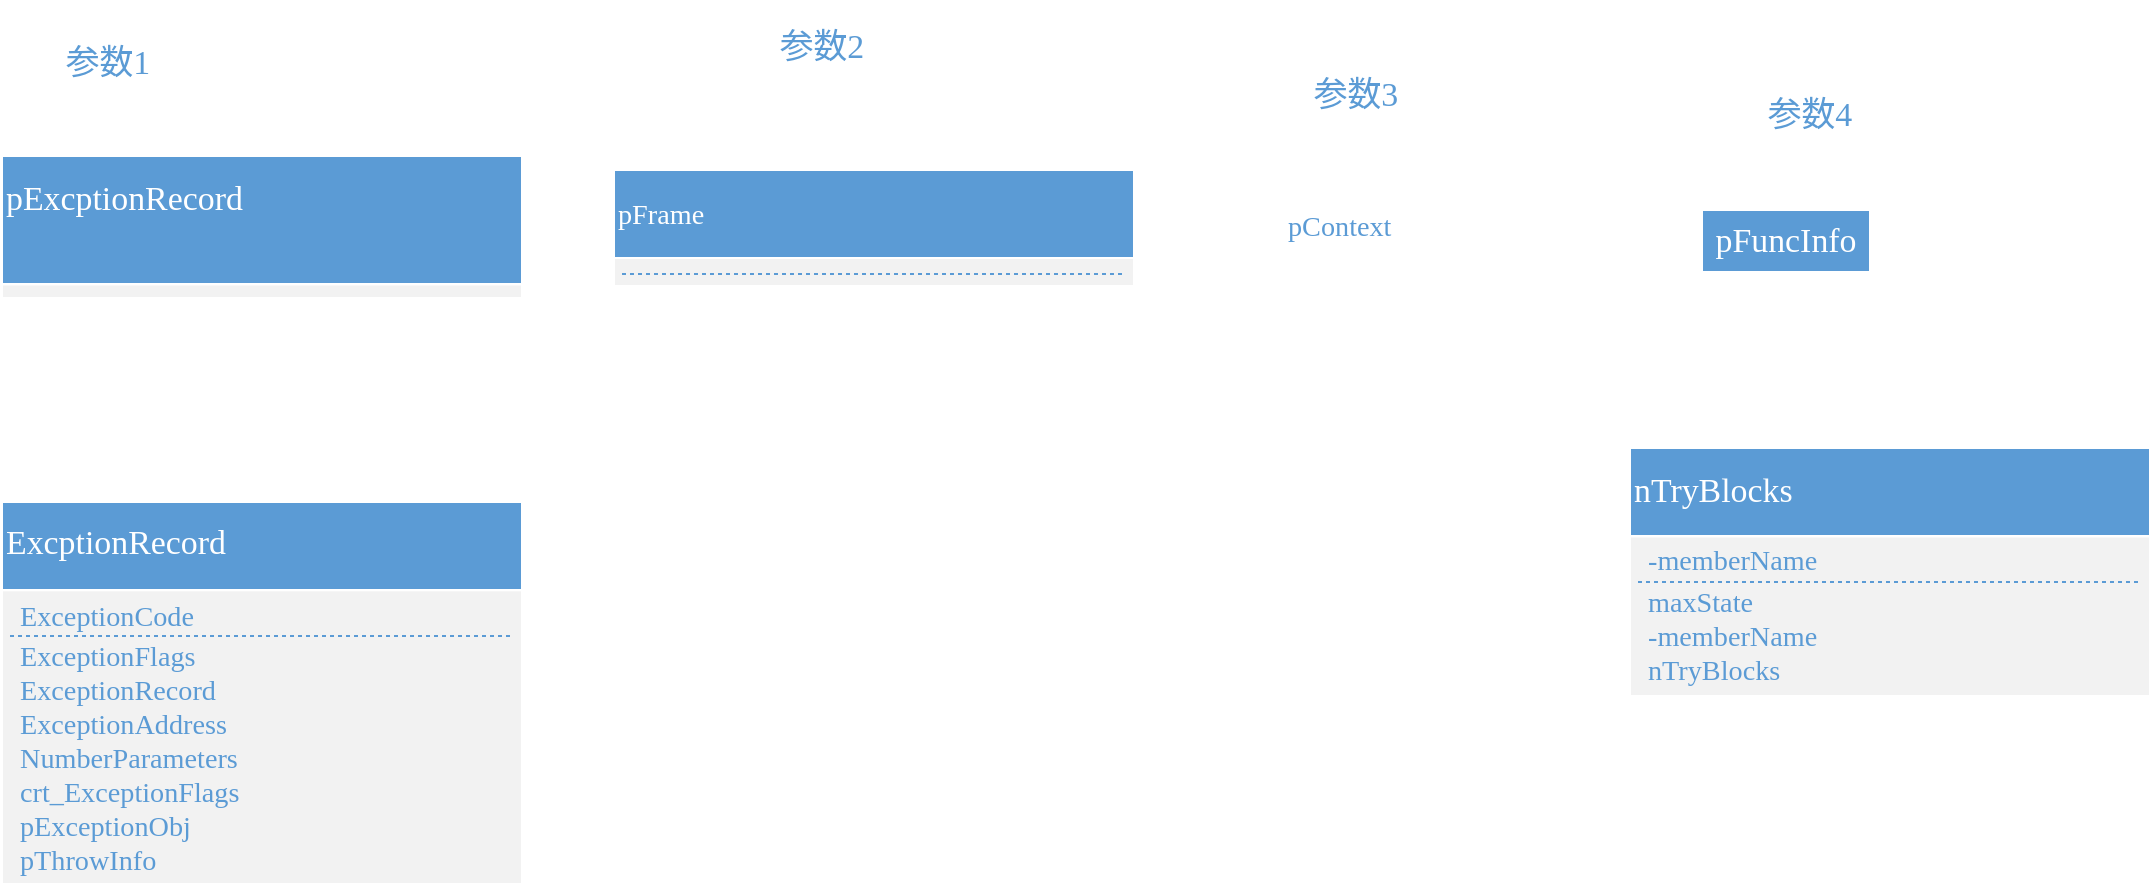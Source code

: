 <mxfile version="20.2.7" type="github"><diagram name="页-1" id="Page-1"><mxGraphModel dx="1021" dy="529" grid="1" gridSize="10" guides="1" tooltips="1" connect="1" arrows="1" fold="1" page="1" pageScale="1" pageWidth="827" pageHeight="1169" math="0" shadow="0"><root><mxCell id="0"/><mxCell id="1" value="连接线" parent="0"/><mxCell id="2" style="vsdxID=1;fillColor=none;gradientColor=none;strokeColor=none;spacingTop=3;spacingBottom=3;points=[[1,0.5,0],[0.5,0.5,0],[0.5,0,0]];labelBackgroundColor=none;rounded=0;html=1;whiteSpace=wrap;" parent="1" vertex="1"><mxGeometry x="130" y="210" width="260" height="71" as="geometry"/></mxCell><mxCell id="3" style="vsdxID=2;fillColor=#f2f2f2;gradientColor=none;shape=stencil(1ZLPDoIwDMafZseZuXnxjHjkHRoZsDg3UqbA27ulGBGjJN68tf1+bffnYyrrGmg1k6IL6M+6N2VomDowKY1rNJoQI6ZyprLKo67RX11JeQuJTNHF39KEgfpE6pBipGwrKD8Sao2boQ/xJ3gvNjv1GV+BAU9RxQkuoCAcx0VhZZoYOAym4+gDBOPdC20Ba83jJl5ZqKdbkNT1Wrdv5T8427dHXnxfDJ4eqYy1ZLG5vvRULJEfVX4H);strokeColor=#ffffff;points=[[0,0.5,0],[1,0.5,0],[0.5,1,0],[0.5,0,0]];labelBackgroundColor=none;rounded=0;html=1;whiteSpace=wrap;" parent="2" vertex="1"><mxGeometry width="260" height="71" as="geometry"/></mxCell><mxCell id="4" style="vsdxID=3;fillColor=#5b9bd5;gradientColor=none;shape=stencil(zZJNDsIgEIVPw5IE4Qi1LnuHiYWWiNAMaNvbC5lGazVduHI3P9/Mm0weU1XsYdBMipgwXPRo29QzdWRSWt9rtClHTNVMVSag7jDcfEv5AIUs0TXcy4aJ5kSZkGKm7CAoPxEKeM49XNAGGoJx3hR2d4mJw2Qjx5Ag2eDfWAfYaZ51uHHQLYPUiqPWw0f57y9z1q/e+5T6/uB9eAf9EdzI5+DlC2OdI1ut+1sf5RJ5UNUP);strokeColor=#ffffff;points=[[0,0.5,0],[1,0.5,0],[0.5,1,0],[0.5,0,0]];labelBackgroundColor=none;rounded=0;html=1;whiteSpace=wrap;" parent="2" vertex="1"><mxGeometry width="260" height="64" as="geometry"/></mxCell><mxCell id="5" value="&lt;div style=&quot;font-size: 1px&quot;&gt;&lt;font style=&quot;font-size:16.93px;font-family:SimSun;color:#ffffff;direction:ltr;letter-spacing:0px;line-height:120%;opacity:1&quot;&gt;pExcptionRecord&lt;br/&gt;&lt;br/&gt;&lt;/font&gt;&lt;/div&gt;" style="text;vsdxID=1;fillColor=none;gradientColor=none;strokeColor=none;spacingTop=3;spacingBottom=3;points=[[1,0.5,0],[0.5,0.5,0],[0.5,0,0]];labelBackgroundColor=none;rounded=0;html=1;whiteSpace=wrap;verticalAlign=middle;align=left;;html=1;" parent="2" vertex="1"><mxGeometry y="-0.48" width="260" height="64.63" as="geometry"/></mxCell><mxCell id="6" value="&lt;div style=&quot;font-size: 1px&quot;&gt;&lt;font style=&quot;font-size:16.93px;font-family:SimSun;color:#5b9bd5;direction:ltr;letter-spacing:0px;line-height:120%;opacity:1&quot;&gt;参数1&lt;br/&gt;&lt;/font&gt;&lt;/div&gt;" style="verticalAlign=middle;align=center;vsdxID=10;fillColor=none;gradientColor=none;shape=stencil(nZBLDoAgDERP0z3SIyjew0SURgSD+Lu9kMZoXLhwN9O+tukAlrNpJg1SzDH4QW/URgNYgZTkjA4UkwJUgGXng+6DX1zLfmoymdXo17xh5zmRJ6Q42BWCfc2oJfdAr+Yv+AP9Cb7OJ3H/2JG1HNGz/84klThPVCc=);strokeColor=none;points=[];labelBackgroundColor=none;rounded=0;html=1;whiteSpace=wrap;" parent="1" vertex="1"><mxGeometry x="130" y="140" width="106" height="48" as="geometry"/></mxCell><mxCell id="7" style="vsdxID=11;fillColor=none;gradientColor=none;strokeColor=none;spacingTop=3;spacingBottom=3;points=[[1,0.5,0],[0.5,0.5,0],[0.5,0,0]];labelBackgroundColor=none;rounded=0;html=1;whiteSpace=wrap;" parent="1" vertex="1"><mxGeometry x="130" y="383" width="260" height="191" as="geometry"/></mxCell><mxCell id="8" style="vsdxID=12;fillColor=#f2f2f2;gradientColor=none;shape=stencil(zZJNEoIwDIVP02Wd0h4BcckdMlKgY22ZtArc3naCI+LIwpW7JO9L0p/HVBl6GDSTIkT0Fz2aJvZMHZmUxvUaTUwRUxVTZetRd+hvrqF8gEzm6OrvecJEfSJ3SDFTVgjKT4Ra41boU/wJlupQfKf3WcBzEnFha6iJxnlT2B8mJg6TCRx9hGi8e4MtYKd5WsRbC91yBZLCqPXwUf7/o+298ObrUvDyR2usJXut9a2fUom8qKoH);strokeColor=#ffffff;points=[[0,0.5,0],[1,0.5,0],[0.5,1,0],[0.5,0,0]];labelBackgroundColor=none;rounded=0;html=1;whiteSpace=wrap;" parent="7" vertex="1"><mxGeometry width="260" height="191" as="geometry"/></mxCell><mxCell id="9" style="vsdxID=13;fillColor=#5b9bd5;gradientColor=none;shape=stencil(zZJNDsIgEIVPw5IE4Qi1LnuHiYWWiNAMaNvbC5lGazVduHI3P9/Mm0weU1XsYdBMipgwXPRo29QzdWRSWt9rtClHTNVMVSag7jDcfEv5AIUs0TXcy4aJ5kSZkGKm7CAoPxEKeM49XNAGGoJx3hR2d4mJw2Qjx5Ag2eDfWAfYaZ51uHHQLYPUiqPWw0f57y9z1q/e+5T6/uB9eAf9EdzI5+DlC2OdI1ut+1sf5RJ5UNUP);strokeColor=#ffffff;points=[[0,0.5,0],[1,0.5,0],[0.5,1,0],[0.5,0,0]];labelBackgroundColor=none;rounded=0;html=1;whiteSpace=wrap;" parent="7" vertex="1"><mxGeometry width="260" height="44" as="geometry"/></mxCell><mxCell id="10" value="&lt;div style=&quot;font-size: 1px&quot;&gt;&lt;p style=&quot;align:left;margin-left:0;margin-right:0;margin-top:0px;margin-bottom:0px;text-indent:0;valign:middle;direction:ltr;&quot;&gt;&lt;font style=&quot;font-size:16.93px;font-family:SimSun;color:#ffffff;direction:ltr;letter-spacing:0px;line-height:120%;opacity:1&quot;&gt;ExcptionRecord&lt;/font&gt;&lt;font style=&quot;font-size:16.93px;font-family:Themed;color:#ffffff;direction:ltr;letter-spacing:0px;line-height:120%;opacity:1&quot;&gt;&lt;br/&gt;&lt;/font&gt;&lt;/p&gt;&lt;/div&gt;" style="text;vsdxID=11;fillColor=none;gradientColor=none;strokeColor=none;spacingTop=3;spacingBottom=3;points=[[1,0.5,0],[0.5,0.5,0],[0.5,0,0]];labelBackgroundColor=none;rounded=0;html=1;whiteSpace=wrap;verticalAlign=middle;align=left;;html=1;" parent="7" vertex="1"><mxGeometry y="-0.82" width="260" height="44.31" as="geometry"/></mxCell><mxCell id="11" value="&lt;div style=&quot;font-size: 1px&quot;&gt;&lt;font style=&quot;font-size:14.11px;font-family:SimSun;color:#5b9bd5;direction:ltr;letter-spacing:0px;line-height:120%;opacity:1&quot;&gt;ExceptionCode&lt;br/&gt;&lt;/font&gt;&lt;/div&gt;" style="verticalAlign=middle;align=left;vsdxID=16;fillColor=#5b9bd5;gradientColor=none;fillOpacity=0;shape=stencil(nZBLDoAgDERP0z3SIyjew0SURgSD+Lu9kMZoXLhwN9N5bdMClrNpJg1SzDH4QW/URgNYgZTkjA4UkwJUgGXng+6DX1zLfmoymdXo1zxh5z6RO6Q42BWCfc2oJfdAr/AX/IH+BF/rk7hv7MjaZ/L+RirxJ1Gd);strokeColor=#5b9bd5;spacingTop=-3;spacingBottom=-3;spacingLeft=3;spacingRight=-3;points=[];labelBackgroundColor=none;rounded=0;html=1;whiteSpace=wrap;" parent="1" vertex="1"><mxGeometry x="134" y="432" width="252" height="16" as="geometry"/></mxCell><mxCell id="12" style="vsdxID=17;fillColor=#ffffff;gradientColor=none;shape=stencil(fY9LDoAgDERP0z3SeALUe5gI0ohgEH+3F9KFxoW7mfa1nQKq1faLBinWFMOkDxqSBWxASvJWR0pZAbaAyoSoxxg2P7Bf+kIWNYe9bDh5TpQJKS52NduOSUf+RVbij83iOWHIOU747n8j5RK/g+0N);dashed=1;dashPattern=2.00 2.00;strokeColor=#5b9bd5;points=[];labelBackgroundColor=none;rounded=0;html=1;whiteSpace=wrap;" parent="1" vertex="1"><mxGeometry x="134" y="448" width="252" height="4" as="geometry"/></mxCell><mxCell id="13" value="&lt;div style=&quot;font-size: 1px&quot;&gt;&lt;font style=&quot;font-size:14.11px;font-family:SimSun;color:#5b9bd5;direction:ltr;letter-spacing:0px;line-height:120%;opacity:1&quot;&gt;ExceptionFlags&lt;br/&gt;&lt;/font&gt;&lt;/div&gt;" style="verticalAlign=middle;align=left;vsdxID=18;fillColor=#5b9bd5;gradientColor=none;fillOpacity=0;shape=stencil(nZBLDoAgDERP0z3SIyjew0SURgSD+Lu9kMZoXLhwN9N5bdMClrNpJg1SzDH4QW/URgNYgZTkjA4UkwJUgGXng+6DX1zLfmoymdXo1zxh5z6RO6Q42BWCfc2oJfdAr/AX/IH+BF/rk7hv7MjaZ/L+RirxJ1Gd);strokeColor=#5b9bd5;spacingTop=-3;spacingBottom=-3;spacingLeft=3;spacingRight=-3;points=[];labelBackgroundColor=none;rounded=0;html=1;whiteSpace=wrap;" parent="1" vertex="1"><mxGeometry x="134" y="452" width="252" height="16" as="geometry"/></mxCell><mxCell id="15" value="&lt;div style=&quot;font-size: 1px&quot;&gt;&lt;font style=&quot;font-size:14.11px;font-family:SimSun;color:#5b9bd5;direction:ltr;letter-spacing:0px;line-height:120%;opacity:1&quot;&gt;ExceptionRecord&lt;br/&gt;&lt;/font&gt;&lt;/div&gt;" style="verticalAlign=middle;align=left;vsdxID=25;fillColor=#5b9bd5;gradientColor=none;fillOpacity=0;shape=stencil(nZBLDoAgDERP0z3SIyjew0SURgSD+Lu9kMZoXLhwN9N5bdMClrNpJg1SzDH4QW/URgNYgZTkjA4UkwJUgGXng+6DX1zLfmoymdXo1zxh5z6RO6Q42BWCfc2oJfdAr/AX/IH+BF/rk7hv7MjaZ/L+RirxJ1Gd);strokeColor=#5b9bd5;spacingTop=-3;spacingBottom=-3;spacingLeft=3;spacingRight=-3;points=[];labelBackgroundColor=none;rounded=0;html=1;whiteSpace=wrap;" parent="1" vertex="1"><mxGeometry x="134" y="469" width="252" height="16" as="geometry"/></mxCell><mxCell id="16" value="&lt;div style=&quot;font-size: 1px&quot;&gt;&lt;font style=&quot;font-size:14.11px;font-family:SimSun;color:#5b9bd5;direction:ltr;letter-spacing:0px;line-height:120%;opacity:1&quot;&gt;NumberParameters&lt;br/&gt;&lt;/font&gt;&lt;/div&gt;" style="verticalAlign=middle;align=left;vsdxID=26;fillColor=#5b9bd5;gradientColor=none;fillOpacity=0;shape=stencil(nZBLDoAgDERP0z3SIyjew0SURgSD+Lu9kMZoXLhwN9N5bdMClrNpJg1SzDH4QW/URgNYgZTkjA4UkwJUgGXng+6DX1zLfmoymdXo1zxh5z6RO6Q42BWCfc2oJfdAr/AX/IH+BF/rk7hv7MjaZ/L+RirxJ1Gd);strokeColor=#5b9bd5;spacingTop=-3;spacingBottom=-3;spacingLeft=3;spacingRight=-3;points=[];labelBackgroundColor=none;rounded=0;html=1;whiteSpace=wrap;" parent="1" vertex="1"><mxGeometry x="134" y="503" width="252" height="16" as="geometry"/></mxCell><mxCell id="17" value="&lt;div style=&quot;font-size: 1px&quot;&gt;&lt;font style=&quot;font-size:14.11px;font-family:SimSun;color:#5b9bd5;direction:ltr;letter-spacing:0px;line-height:120%;opacity:1&quot;&gt;ExceptionAddress&lt;br/&gt;&lt;/font&gt;&lt;/div&gt;" style="verticalAlign=middle;align=left;vsdxID=27;fillColor=#5b9bd5;gradientColor=none;fillOpacity=0;shape=stencil(nZBLDoAgDERP0z3SIyjew0SURgSD+Lu9kMZoXLhwN9N5bdMClrNpJg1SzDH4QW/URgNYgZTkjA4UkwJUgGXng+6DX1zLfmoymdXo1zxh5z6RO6Q42BWCfc2oJfdAr/AX/IH+BF/rk7hv7MjaZ/L+RirxJ1Gd);strokeColor=#5b9bd5;spacingTop=-3;spacingBottom=-3;spacingLeft=3;spacingRight=-3;points=[];labelBackgroundColor=none;rounded=0;html=1;whiteSpace=wrap;" parent="1" vertex="1"><mxGeometry x="134" y="486" width="252" height="16" as="geometry"/></mxCell><mxCell id="18" value="&lt;div style=&quot;font-size: 1px&quot;&gt;&lt;p style=&quot;align:left;margin-left:0;margin-right:0;margin-top:0px;margin-bottom:0px;text-indent:0;valign:middle;direction:ltr;&quot;&gt;&lt;font style=&quot;font-size:14.11px;font-family:SimSun;color:#5b9bd5;direction:ltr;letter-spacing:0px;line-height:120%;opacity:1&quot;&gt;crt_&lt;/font&gt;&lt;font style=&quot;font-size:14.11px;font-family:Themed;color:#5b9bd5;direction:ltr;letter-spacing:0px;line-height:120%;opacity:1&quot;&gt;ExceptionFlags&lt;/font&gt;&lt;font style=&quot;font-size:14.11px;font-family:Themed;color:#5b9bd5;direction:ltr;letter-spacing:0px;line-height:120%;opacity:1&quot;&gt;&lt;br/&gt;&lt;/font&gt;&lt;/p&gt;&lt;/div&gt;" style="verticalAlign=middle;align=left;vsdxID=28;fillColor=#5b9bd5;gradientColor=none;fillOpacity=0;shape=stencil(nZBLDoAgDERP0z3SIyjew0SURgSD+Lu9kMZoXLhwN9N5bdMClrNpJg1SzDH4QW/URgNYgZTkjA4UkwJUgGXng+6DX1zLfmoymdXo1zxh5z6RO6Q42BWCfc2oJfdAr/AX/IH+BF/rk7hv7MjaZ/L+RirxJ1Gd);strokeColor=#5b9bd5;spacingTop=-3;spacingBottom=-3;spacingLeft=3;spacingRight=-3;points=[];labelBackgroundColor=none;rounded=0;html=1;whiteSpace=wrap;" parent="1" vertex="1"><mxGeometry x="134" y="520" width="252" height="16" as="geometry"/></mxCell><mxCell id="19" value="&lt;div style=&quot;font-size: 1px&quot;&gt;&lt;font style=&quot;font-size:14.11px;font-family:SimSun;color:#5b9bd5;direction:ltr;letter-spacing:0px;line-height:120%;opacity:1&quot;&gt;pExceptionObj&lt;br/&gt;&lt;/font&gt;&lt;/div&gt;" style="verticalAlign=middle;align=left;vsdxID=29;fillColor=#5b9bd5;gradientColor=none;fillOpacity=0;shape=stencil(nZBLDoAgDERP0z3SIyjew0SURgSD+Lu9kMZoXLhwN9N5bdMClrNpJg1SzDH4QW/URgNYgZTkjA4UkwJUgGXng+6DX1zLfmoymdXo1zxh5z6RO6Q42BWCfc2oJfdAr/AX/IH+BF/rk7hv7MjaZ/L+RirxJ1Gd);strokeColor=#5b9bd5;spacingTop=-3;spacingBottom=-3;spacingLeft=3;spacingRight=-3;points=[];labelBackgroundColor=none;rounded=0;html=1;whiteSpace=wrap;" parent="1" vertex="1"><mxGeometry x="134" y="537" width="252" height="16" as="geometry"/></mxCell><mxCell id="20" value="&lt;div style=&quot;font-size: 1px&quot;&gt;&lt;font style=&quot;font-size:14.11px;font-family:SimSun;color:#5b9bd5;direction:ltr;letter-spacing:0px;line-height:120%;opacity:1&quot;&gt;pThrowInfo&lt;br/&gt;&lt;/font&gt;&lt;/div&gt;" style="verticalAlign=middle;align=left;vsdxID=30;fillColor=#5b9bd5;gradientColor=none;fillOpacity=0;shape=stencil(nZBLDoAgDERP0z3SIyjew0SURgSD+Lu9kMZoXLhwN9N5bdMClrNpJg1SzDH4QW/URgNYgZTkjA4UkwJUgGXng+6DX1zLfmoymdXo1zxh5z6RO6Q42BWCfc2oJfdAr/AX/IH+BF/rk7hv7MjaZ/L+RirxJ1Gd);strokeColor=#5b9bd5;spacingTop=-3;spacingBottom=-3;spacingLeft=3;spacingRight=-3;points=[];labelBackgroundColor=none;rounded=0;html=1;whiteSpace=wrap;" parent="1" vertex="1"><mxGeometry x="134" y="554" width="252" height="16" as="geometry"/></mxCell><mxCell id="21" style="vsdxID=32;fillColor=none;gradientColor=none;strokeColor=none;spacingTop=3;spacingBottom=3;points=[[1,0.5,0],[0.5,0.5,0],[0.5,0,0]];labelBackgroundColor=none;rounded=0;html=1;whiteSpace=wrap;" parent="1" vertex="1"><mxGeometry x="436" y="217" width="260" height="58" as="geometry"/></mxCell><mxCell id="22" style="vsdxID=33;fillColor=#f2f2f2;gradientColor=none;shape=stencil(3ZJNDoMgEIVPw1LDTwRZW3sPUlFJqZiRVnv7YrCpmtRFl93NzPseTDIPsWJoVa8RxYMHd9WjqXyL2AlRarpWg/GhQqxErKgd6Abcvati36uZnKube8wvTNGHZwfFz9gRHPtzRK3pVuhb/AkWWSq+08esgksQYWEzKbFgnOW5zARJBY1eWMyUc5wLzgkjEkuR8kU//glPiZrMkIDzyhvXbWCroNFJ2CKprWo20jBq3a/G5B/2PrrN7uih+CSrNtbGYK71fRLDKKaYlS8=);strokeColor=#ffffff;points=[[0,0.5,0],[1,0.5,0],[0.5,1,0],[0.5,0,0]];labelBackgroundColor=none;rounded=0;html=1;whiteSpace=wrap;" parent="21" vertex="1"><mxGeometry width="260" height="58" as="geometry"/></mxCell><mxCell id="23" style="vsdxID=34;fillColor=#5b9bd5;gradientColor=none;shape=stencil(zZJNDsIgEIVPw5IE4Qi1LnuHiYWWiNAMaNvbC5lGazVduHI3P9/Mm0weU1XsYdBMipgwXPRo29QzdWRSWt9rtClHTNVMVSag7jDcfEv5AIUs0TXcy4aJ5kSZkGKm7CAoPxEKeM49XNAGGoJx3hR2d4mJw2Qjx5Ag2eDfWAfYaZ51uHHQLYPUiqPWw0f57y9z1q/e+5T6/uB9eAf9EdzI5+DlC2OdI1ut+1sf5RJ5UNUP);strokeColor=#ffffff;points=[[0,0.5,0],[1,0.5,0],[0.5,1,0],[0.5,0,0]];labelBackgroundColor=none;rounded=0;html=1;whiteSpace=wrap;" parent="21" vertex="1"><mxGeometry width="260" height="44" as="geometry"/></mxCell><mxCell id="24" value="&lt;div style=&quot;font-size: 1px&quot;&gt;&lt;p style=&quot;align:left;margin-left:0;margin-right:0;margin-top:0px;margin-bottom:0px;text-indent:0;valign:middle;direction:ltr;&quot;&gt;&lt;font style=&quot;font-size:14.11px;font-family:SimSun;color:#ffffff;direction:ltr;letter-spacing:0px;line-height:120%;opacity:1&quot;&gt;pFrame&lt;/font&gt;&lt;font style=&quot;font-size:16.93px;font-family:Themed;color:#ffffff;direction:ltr;letter-spacing:0px;line-height:120%;opacity:1&quot;&gt;&lt;br/&gt;&lt;/font&gt;&lt;/p&gt;&lt;/div&gt;" style="text;vsdxID=32;fillColor=none;gradientColor=none;strokeColor=none;spacingTop=3;spacingBottom=3;points=[[1,0.5,0],[0.5,0.5,0],[0.5,0,0]];labelBackgroundColor=none;rounded=0;html=1;whiteSpace=wrap;verticalAlign=middle;align=left;;html=1;" parent="21" vertex="1"><mxGeometry y="-0.54" width="260" height="44.31" as="geometry"/></mxCell><mxCell id="25" style="vsdxID=38;fillColor=#ffffff;gradientColor=none;shape=stencil(fY9LDoAgDERP0z3SeALUe5gI0ohgEH+3F9KFxoW7mfa1nQKq1faLBinWFMOkDxqSBWxASvJWR0pZAbaAyoSoxxg2P7Bf+kIWNYe9bDh5TpQJKS52NduOSUf+RVbij83iOWHIOU747n8j5RK/g+0N);dashed=1;dashPattern=2.00 2.00;strokeColor=#5b9bd5;points=[];labelBackgroundColor=none;rounded=0;html=1;whiteSpace=wrap;" parent="1" vertex="1"><mxGeometry x="440" y="267" width="252" height="4" as="geometry"/></mxCell><mxCell id="26" value="&lt;div style=&quot;font-size: 1px&quot;&gt;&lt;font style=&quot;font-size:16.93px;font-family:SimSun;color:#5b9bd5;direction:ltr;letter-spacing:0px;line-height:120%;opacity:1&quot;&gt;参数2&lt;br/&gt;&lt;/font&gt;&lt;/div&gt;" style="verticalAlign=middle;align=center;vsdxID=41;fillColor=none;gradientColor=none;shape=stencil(nZBLDoAgDERP0z3SIyjew0SURgSD+Lu9kMZoXLhwN9O+tukAlrNpJg1SzDH4QW/URgNYgZTkjA4UkwJUgGXng+6DX1zLfmoymdXo17xh5zmRJ6Q42BWCfc2oJfdAr+Yv+AP9Cb7OJ3H/2JG1HNGz/84klThPVCc=);strokeColor=none;points=[];labelBackgroundColor=none;rounded=0;html=1;whiteSpace=wrap;" parent="1" vertex="1"><mxGeometry x="440" y="132" width="200" height="48" as="geometry"/></mxCell><mxCell id="27" value="&lt;div style=&quot;font-size: 1px&quot;&gt;&lt;font style=&quot;font-size:14.11px;font-family:SimSun;color:#5b9bd5;direction:ltr;letter-spacing:0px;line-height:120%;opacity:1&quot;&gt;pContext&lt;br/&gt;&lt;/font&gt;&lt;/div&gt;" style="verticalAlign=middle;align=left;vsdxID=50;fillColor=#5b9bd5;gradientColor=none;fillOpacity=0;shape=stencil(nZBLDoAgDERP0z3SIyjew0SURgSD+Lu9kMZoXLhwN9N5bdMClrNpJg1SzDH4QW/URgNYgZTkjA4UkwJUgGXng+6DX1zLfmoymdXo1zxh5z6RO6Q42BWCfc2oJfdAr/AX/IH+BF/rk7hv7MjaZ/L+RirxJ1Gd);strokeColor=#5b9bd5;spacingTop=-3;spacingBottom=-3;spacingLeft=3;spacingRight=-3;points=[];labelBackgroundColor=none;rounded=0;html=1;whiteSpace=wrap;" parent="1" vertex="1"><mxGeometry x="768" y="237" width="192" height="16" as="geometry"/></mxCell><mxCell id="28" value="&lt;div style=&quot;font-size: 1px&quot;&gt;&lt;font style=&quot;font-size:16.93px;font-family:SimSun;color:#5b9bd5;direction:ltr;letter-spacing:0px;line-height:120%;opacity:1&quot;&gt;参数3&lt;br/&gt;&lt;/font&gt;&lt;/div&gt;" style="verticalAlign=middle;align=center;vsdxID=51;fillColor=none;gradientColor=none;shape=stencil(nZBLDoAgDERP0z3SIyjew0SURgSD+Lu9kMZoXLhwN9O+tukAlrNpJg1SzDH4QW/URgNYgZTkjA4UkwJUgGXng+6DX1zLfmoymdXo17xh5zmRJ6Q42BWCfc2oJfdAr+Yv+AP9Cb7OJ3H/2JG1HNGz/84klThPVCc=);strokeColor=none;points=[];labelBackgroundColor=none;rounded=0;html=1;whiteSpace=wrap;" parent="1" vertex="1"><mxGeometry x="734" y="160" width="146" height="40" as="geometry"/></mxCell><mxCell id="29" value="&lt;div style=&quot;font-size: 1px&quot;&gt;&lt;font style=&quot;font-size:16.93px;font-family:SimSun;color:#5b9bd5;direction:ltr;letter-spacing:0px;line-height:120%;opacity:1&quot;&gt;参数4&lt;br/&gt;&lt;/font&gt;&lt;/div&gt;" style="verticalAlign=middle;align=center;vsdxID=52;fillColor=none;gradientColor=none;shape=stencil(nZBLDoAgDERP0z3SIyjew0SURgSD+Lu9kMZoXLhwN9O+tukAlrNpJg1SzDH4QW/URgNYgZTkjA4UkwJUgGXng+6DX1zLfmoymdXo17xh5zmRJ6Q42BWCfc2oJfdAr+Yv+AP9Cb7OJ3H/2JG1HNGz/84klThPVCc=);strokeColor=none;points=[];labelBackgroundColor=none;rounded=0;html=1;whiteSpace=wrap;" parent="1" vertex="1"><mxGeometry x="948" y="160" width="172" height="60" as="geometry"/></mxCell><mxCell id="30" value="&lt;div style=&quot;font-size: 1px&quot;&gt;&lt;font style=&quot;font-size:16.93px;font-family:SimSun;color:#ffffff;direction:ltr;letter-spacing:0px;line-height:120%;opacity:1&quot;&gt;pFuncInfo&lt;br/&gt;&lt;/font&gt;&lt;/div&gt;" style="verticalAlign=middle;align=center;vsdxID=53;fillColor=#5b9bd5;gradientColor=none;shape=stencil(nZBLDoAgDERP0z3SIyjew0SURgSD+Lu9kMZoXLhwN9O+tukAlrNpJg1SzDH4QW/URgNYgZTkjA4UkwJUgGXng+6DX1zLfmoymdXo17xh5zmRJ6Q42BWCfc2oJfdAr+Yv+AP9Cb7OJ3H/2JG1HNGz/84klThPVCc=);strokeColor=#ffffff;points=[];labelBackgroundColor=none;rounded=0;html=1;whiteSpace=wrap;" parent="1" vertex="1"><mxGeometry x="980" y="237" width="84" height="31" as="geometry"/></mxCell><mxCell id="31" style="vsdxID=54;fillColor=none;gradientColor=none;strokeColor=none;spacingTop=3;spacingBottom=3;points=[[1,0.5,0],[0.5,0.5,0],[0.5,0,0]];labelBackgroundColor=none;rounded=0;html=1;whiteSpace=wrap;" parent="1" vertex="1"><mxGeometry x="944" y="356" width="260" height="124" as="geometry"/></mxCell><mxCell id="32" style="vsdxID=55;fillColor=#f2f2f2;gradientColor=none;shape=stencil(1ZLdDoIwDIWfZpczc4vxARAveYdGBizOjZQp8PZuKUbEKIl33rU9X9v9HKayroFWMym6gP6se1OGhqkDk9K4RqMJMWIqZyqrPOoa/dWVlLeQyBRd/C1NGKhPpA4pRsq2gvIjoda4GfoQf4LVbrOXn/EVGPAUVZzgAgrCcVwUVqaJgcNgOo4+QDDevdAWsNY8buKVhXq6BUldr3X7Vv6Ds3175MX3xeDpkcpYSxab60tPxRL5UeV3);strokeColor=#ffffff;points=[[0,0.5,0],[1,0.5,0],[0.5,1,0],[0.5,0,0]];labelBackgroundColor=none;rounded=0;html=1;whiteSpace=wrap;" parent="31" vertex="1"><mxGeometry width="260" height="124" as="geometry"/></mxCell><mxCell id="33" style="vsdxID=56;fillColor=#5b9bd5;gradientColor=none;shape=stencil(zZJNDsIgEIVPw5IE4Qi1LnuHiYWWiNAMaNvbC5lGazVduHI3P9/Mm0weU1XsYdBMipgwXPRo29QzdWRSWt9rtClHTNVMVSag7jDcfEv5AIUs0TXcy4aJ5kSZkGKm7CAoPxEKeM49XNAGGoJx3hR2d4mJw2Qjx5Ag2eDfWAfYaZ51uHHQLYPUiqPWw0f57y9z1q/e+5T6/uB9eAf9EdzI5+DlC2OdI1ut+1sf5RJ5UNUP);strokeColor=#ffffff;points=[[0,0.5,0],[1,0.5,0],[0.5,1,0],[0.5,0,0]];labelBackgroundColor=none;rounded=0;html=1;whiteSpace=wrap;" parent="31" vertex="1"><mxGeometry width="260" height="44" as="geometry"/></mxCell><mxCell id="34" value="&lt;div style=&quot;font-size: 1px&quot;&gt;&lt;p style=&quot;align:left;margin-left:0;margin-right:0;margin-top:0px;margin-bottom:0px;text-indent:0;valign:middle;direction:ltr;&quot;&gt;&lt;font style=&quot;font-size:16.93px;font-family:SimSun;color:#ffffff;direction:ltr;letter-spacing:0px;line-height:120%;opacity:1&quot;&gt;nTryBlocks&lt;/font&gt;&lt;font style=&quot;font-size:16.93px;font-family:Themed;color:#ffffff;direction:ltr;letter-spacing:0px;line-height:120%;opacity:1&quot;&gt;&lt;br/&gt;&lt;/font&gt;&lt;/p&gt;&lt;/div&gt;" style="text;vsdxID=54;fillColor=none;gradientColor=none;strokeColor=none;spacingTop=3;spacingBottom=3;points=[[1,0.5,0],[0.5,0.5,0],[0.5,0,0]];labelBackgroundColor=none;rounded=0;html=1;whiteSpace=wrap;verticalAlign=middle;align=left;;html=1;" parent="31" vertex="1"><mxGeometry y="-0.07" width="260" height="44.31" as="geometry"/></mxCell><mxCell id="35" value="&lt;div style=&quot;font-size: 1px&quot;&gt;&lt;p style=&quot;align:left;margin-left:0;margin-right:0;margin-top:0px;margin-bottom:0px;text-indent:0;valign:middle;direction:ltr;&quot;&gt;&lt;font style=&quot;font-size:14.11px;font-family:SimSun;color:#5b9bd5;direction:ltr;letter-spacing:0px;line-height:120%;opacity:1&quot;&gt;-memberName&lt;br/&gt;&lt;/font&gt;&lt;/p&gt;&lt;/div&gt;" style="verticalAlign=middle;align=left;vsdxID=59;fillColor=#5b9bd5;gradientColor=none;fillOpacity=0;shape=stencil(nZBLDoAgDERP0z3SIyjew0SURgSD+Lu9kMZoXLhwN9N5bdMClrNpJg1SzDH4QW/URgNYgZTkjA4UkwJUgGXng+6DX1zLfmoymdXo1zxh5z6RO6Q42BWCfc2oJfdAr/AX/IH+BF/rk7hv7MjaZ/L+RirxJ1Gd);strokeColor=#5b9bd5;spacingTop=-3;spacingBottom=-3;spacingLeft=3;spacingRight=-3;points=[];labelBackgroundColor=none;rounded=0;html=1;whiteSpace=wrap;" parent="1" vertex="1"><mxGeometry x="948" y="404" width="252" height="16" as="geometry"/></mxCell><mxCell id="36" style="vsdxID=60;fillColor=#ffffff;gradientColor=none;shape=stencil(fY9LDoAgDERP0z3SeALUe5gI0ohgEH+3F9KFxoW7mfa1nQKq1faLBinWFMOkDxqSBWxASvJWR0pZAbaAyoSoxxg2P7Bf+kIWNYe9bDh5TpQJKS52NduOSUf+RVbij83iOWHIOU747n8j5RK/g+0N);dashed=1;dashPattern=2.00 2.00;strokeColor=#5b9bd5;points=[];labelBackgroundColor=none;rounded=0;html=1;whiteSpace=wrap;" parent="1" vertex="1"><mxGeometry x="948" y="421" width="252" height="4" as="geometry"/></mxCell><mxCell id="37" value="&lt;div style=&quot;font-size: 1px&quot;&gt;&lt;font style=&quot;font-size:14.11px;font-family:SimSun;color:#5b9bd5;direction:ltr;letter-spacing:0px;line-height:120%;opacity:1&quot;&gt;maxState&lt;br/&gt;&lt;/font&gt;&lt;/div&gt;" style="verticalAlign=middle;align=left;vsdxID=61;fillColor=#5b9bd5;gradientColor=none;fillOpacity=0;shape=stencil(nZBLDoAgDERP0z3SIyjew0SURgSD+Lu9kMZoXLhwN9N5bdMClrNpJg1SzDH4QW/URgNYgZTkjA4UkwJUgGXng+6DX1zLfmoymdXo1zxh5z6RO6Q42BWCfc2oJfdAr/AX/IH+BF/rk7hv7MjaZ/L+RirxJ1Gd);strokeColor=#5b9bd5;spacingTop=-3;spacingBottom=-3;spacingLeft=3;spacingRight=-3;points=[];labelBackgroundColor=none;rounded=0;html=1;whiteSpace=wrap;" parent="1" vertex="1"><mxGeometry x="948" y="425" width="252" height="16" as="geometry"/></mxCell><mxCell id="39" value="&lt;div style=&quot;font-size: 1px&quot;&gt;&lt;p style=&quot;align:left;margin-left:0;margin-right:0;margin-top:0px;margin-bottom:0px;text-indent:0;valign:middle;direction:ltr;&quot;&gt;&lt;font style=&quot;font-size:14.11px;font-family:SimSun;color:#5b9bd5;direction:ltr;letter-spacing:0px;line-height:120%;opacity:1&quot;&gt;-memberName&lt;br/&gt;&lt;/font&gt;&lt;/p&gt;&lt;/div&gt;" style="verticalAlign=middle;align=left;vsdxID=68;fillColor=#5b9bd5;gradientColor=none;fillOpacity=0;shape=stencil(nZBLDoAgDERP0z3SIyjew0SURgSD+Lu9kMZoXLhwN9N5bdMClrNpJg1SzDH4QW/URgNYgZTkjA4UkwJUgGXng+6DX1zLfmoymdXo1zxh5z6RO6Q42BWCfc2oJfdAr/AX/IH+BF/rk7hv7MjaZ/L+RirxJ1Gd);strokeColor=#5b9bd5;spacingTop=-3;spacingBottom=-3;spacingLeft=3;spacingRight=-3;points=[];labelBackgroundColor=none;rounded=0;html=1;whiteSpace=wrap;" parent="1" vertex="1"><mxGeometry x="948" y="442" width="252" height="16" as="geometry"/></mxCell><mxCell id="40" value="&lt;div style=&quot;font-size: 1px&quot;&gt;&lt;font style=&quot;font-size:14.11px;font-family:SimSun;color:#5b9bd5;direction:ltr;letter-spacing:0px;line-height:120%;opacity:1&quot;&gt;nTryBlocks&lt;br/&gt;&lt;/font&gt;&lt;/div&gt;" style="verticalAlign=middle;align=left;vsdxID=69;fillColor=#5b9bd5;gradientColor=none;fillOpacity=0;shape=stencil(nZBLDoAgDERP0z3SIyjew0SURgSD+Lu9kMZoXLhwN9N5bdMClrNpJg1SzDH4QW/URgNYgZTkjA4UkwJUgGXng+6DX1zLfmoymdXo1zxh5z6RO6Q42BWCfc2oJfdAr/AX/IH+BF/rk7hv7MjaZ/L+RirxJ1Gd);strokeColor=#5b9bd5;spacingTop=-3;spacingBottom=-3;spacingLeft=3;spacingRight=-3;points=[];labelBackgroundColor=none;rounded=0;html=1;whiteSpace=wrap;" parent="1" vertex="1"><mxGeometry x="948" y="459" width="252" height="16" as="geometry"/></mxCell></root></mxGraphModel></diagram></mxfile>